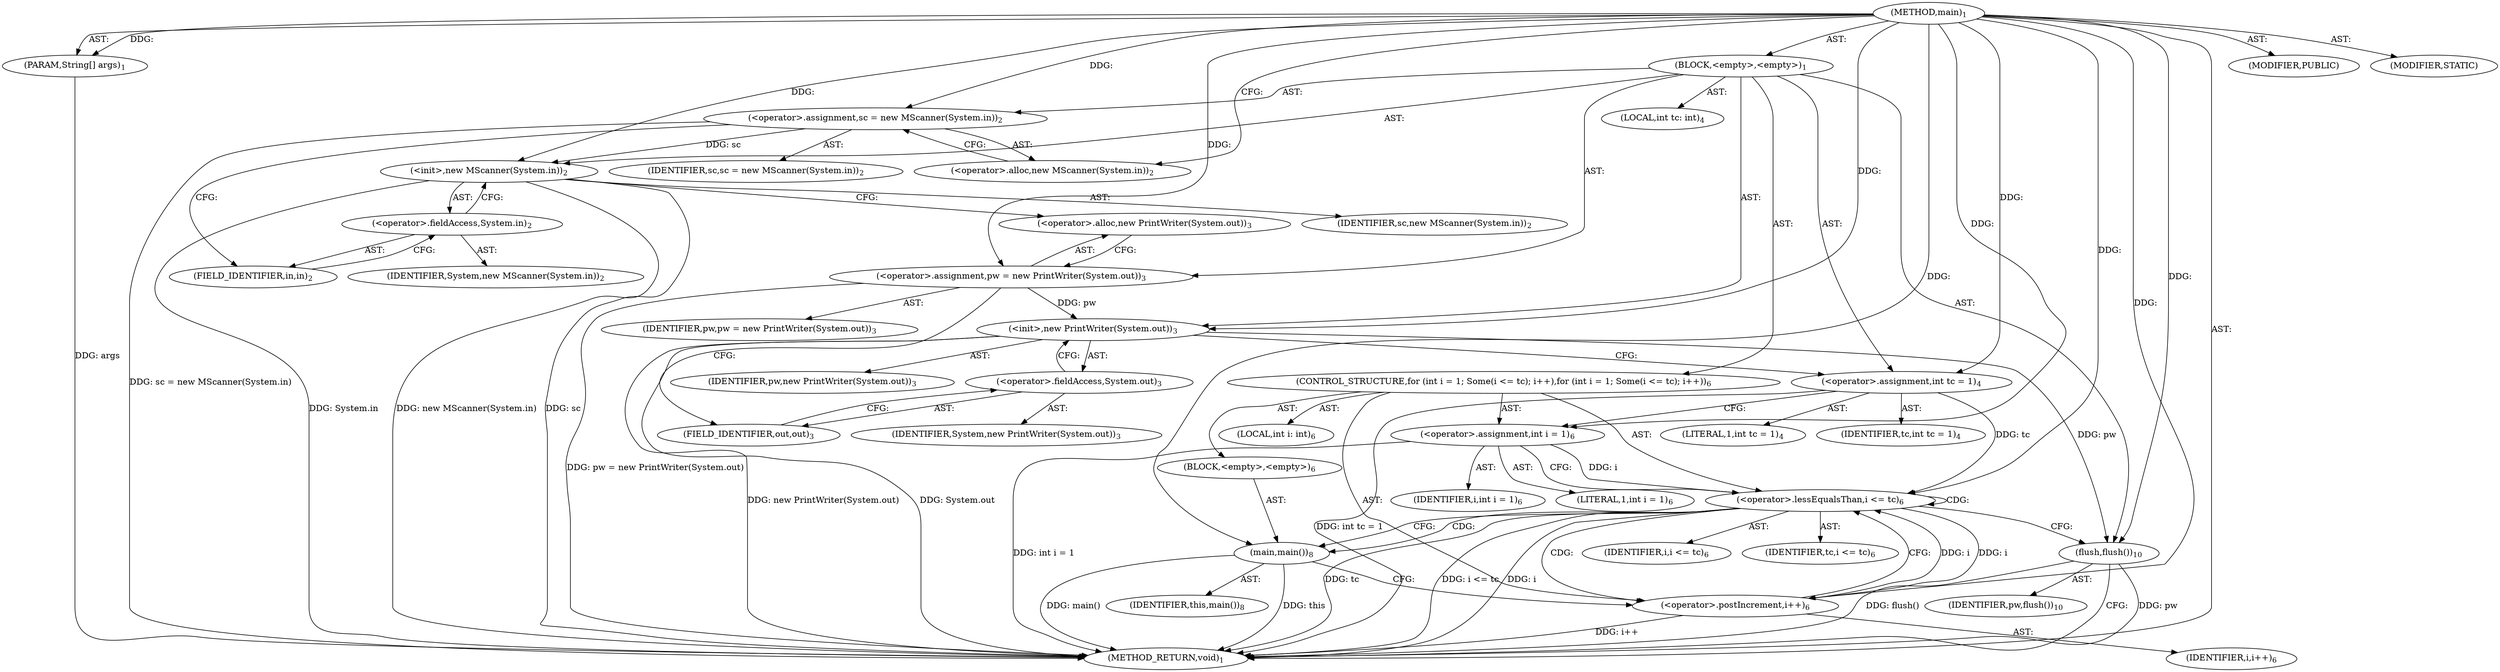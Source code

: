 digraph "main" {  
"17" [label = <(METHOD,main)<SUB>1</SUB>> ]
"18" [label = <(PARAM,String[] args)<SUB>1</SUB>> ]
"19" [label = <(BLOCK,&lt;empty&gt;,&lt;empty&gt;)<SUB>1</SUB>> ]
"20" [label = <(&lt;operator&gt;.assignment,sc = new MScanner(System.in))<SUB>2</SUB>> ]
"21" [label = <(IDENTIFIER,sc,sc = new MScanner(System.in))<SUB>2</SUB>> ]
"22" [label = <(&lt;operator&gt;.alloc,new MScanner(System.in))<SUB>2</SUB>> ]
"23" [label = <(&lt;init&gt;,new MScanner(System.in))<SUB>2</SUB>> ]
"24" [label = <(IDENTIFIER,sc,new MScanner(System.in))<SUB>2</SUB>> ]
"25" [label = <(&lt;operator&gt;.fieldAccess,System.in)<SUB>2</SUB>> ]
"26" [label = <(IDENTIFIER,System,new MScanner(System.in))<SUB>2</SUB>> ]
"27" [label = <(FIELD_IDENTIFIER,in,in)<SUB>2</SUB>> ]
"28" [label = <(&lt;operator&gt;.assignment,pw = new PrintWriter(System.out))<SUB>3</SUB>> ]
"29" [label = <(IDENTIFIER,pw,pw = new PrintWriter(System.out))<SUB>3</SUB>> ]
"30" [label = <(&lt;operator&gt;.alloc,new PrintWriter(System.out))<SUB>3</SUB>> ]
"31" [label = <(&lt;init&gt;,new PrintWriter(System.out))<SUB>3</SUB>> ]
"32" [label = <(IDENTIFIER,pw,new PrintWriter(System.out))<SUB>3</SUB>> ]
"33" [label = <(&lt;operator&gt;.fieldAccess,System.out)<SUB>3</SUB>> ]
"34" [label = <(IDENTIFIER,System,new PrintWriter(System.out))<SUB>3</SUB>> ]
"35" [label = <(FIELD_IDENTIFIER,out,out)<SUB>3</SUB>> ]
"36" [label = <(LOCAL,int tc: int)<SUB>4</SUB>> ]
"37" [label = <(&lt;operator&gt;.assignment,int tc = 1)<SUB>4</SUB>> ]
"38" [label = <(IDENTIFIER,tc,int tc = 1)<SUB>4</SUB>> ]
"39" [label = <(LITERAL,1,int tc = 1)<SUB>4</SUB>> ]
"40" [label = <(CONTROL_STRUCTURE,for (int i = 1; Some(i &lt;= tc); i++),for (int i = 1; Some(i &lt;= tc); i++))<SUB>6</SUB>> ]
"41" [label = <(LOCAL,int i: int)<SUB>6</SUB>> ]
"42" [label = <(&lt;operator&gt;.assignment,int i = 1)<SUB>6</SUB>> ]
"43" [label = <(IDENTIFIER,i,int i = 1)<SUB>6</SUB>> ]
"44" [label = <(LITERAL,1,int i = 1)<SUB>6</SUB>> ]
"45" [label = <(&lt;operator&gt;.lessEqualsThan,i &lt;= tc)<SUB>6</SUB>> ]
"46" [label = <(IDENTIFIER,i,i &lt;= tc)<SUB>6</SUB>> ]
"47" [label = <(IDENTIFIER,tc,i &lt;= tc)<SUB>6</SUB>> ]
"48" [label = <(&lt;operator&gt;.postIncrement,i++)<SUB>6</SUB>> ]
"49" [label = <(IDENTIFIER,i,i++)<SUB>6</SUB>> ]
"50" [label = <(BLOCK,&lt;empty&gt;,&lt;empty&gt;)<SUB>6</SUB>> ]
"51" [label = <(main,main())<SUB>8</SUB>> ]
"52" [label = <(IDENTIFIER,this,main())<SUB>8</SUB>> ]
"53" [label = <(flush,flush())<SUB>10</SUB>> ]
"54" [label = <(IDENTIFIER,pw,flush())<SUB>10</SUB>> ]
"55" [label = <(MODIFIER,PUBLIC)> ]
"56" [label = <(MODIFIER,STATIC)> ]
"57" [label = <(METHOD_RETURN,void)<SUB>1</SUB>> ]
  "17" -> "18"  [ label = "AST: "] 
  "17" -> "19"  [ label = "AST: "] 
  "17" -> "55"  [ label = "AST: "] 
  "17" -> "56"  [ label = "AST: "] 
  "17" -> "57"  [ label = "AST: "] 
  "19" -> "20"  [ label = "AST: "] 
  "19" -> "23"  [ label = "AST: "] 
  "19" -> "28"  [ label = "AST: "] 
  "19" -> "31"  [ label = "AST: "] 
  "19" -> "36"  [ label = "AST: "] 
  "19" -> "37"  [ label = "AST: "] 
  "19" -> "40"  [ label = "AST: "] 
  "19" -> "53"  [ label = "AST: "] 
  "20" -> "21"  [ label = "AST: "] 
  "20" -> "22"  [ label = "AST: "] 
  "23" -> "24"  [ label = "AST: "] 
  "23" -> "25"  [ label = "AST: "] 
  "25" -> "26"  [ label = "AST: "] 
  "25" -> "27"  [ label = "AST: "] 
  "28" -> "29"  [ label = "AST: "] 
  "28" -> "30"  [ label = "AST: "] 
  "31" -> "32"  [ label = "AST: "] 
  "31" -> "33"  [ label = "AST: "] 
  "33" -> "34"  [ label = "AST: "] 
  "33" -> "35"  [ label = "AST: "] 
  "37" -> "38"  [ label = "AST: "] 
  "37" -> "39"  [ label = "AST: "] 
  "40" -> "41"  [ label = "AST: "] 
  "40" -> "42"  [ label = "AST: "] 
  "40" -> "45"  [ label = "AST: "] 
  "40" -> "48"  [ label = "AST: "] 
  "40" -> "50"  [ label = "AST: "] 
  "42" -> "43"  [ label = "AST: "] 
  "42" -> "44"  [ label = "AST: "] 
  "45" -> "46"  [ label = "AST: "] 
  "45" -> "47"  [ label = "AST: "] 
  "48" -> "49"  [ label = "AST: "] 
  "50" -> "51"  [ label = "AST: "] 
  "51" -> "52"  [ label = "AST: "] 
  "53" -> "54"  [ label = "AST: "] 
  "20" -> "27"  [ label = "CFG: "] 
  "23" -> "30"  [ label = "CFG: "] 
  "28" -> "35"  [ label = "CFG: "] 
  "31" -> "37"  [ label = "CFG: "] 
  "37" -> "42"  [ label = "CFG: "] 
  "53" -> "57"  [ label = "CFG: "] 
  "22" -> "20"  [ label = "CFG: "] 
  "25" -> "23"  [ label = "CFG: "] 
  "30" -> "28"  [ label = "CFG: "] 
  "33" -> "31"  [ label = "CFG: "] 
  "42" -> "45"  [ label = "CFG: "] 
  "45" -> "51"  [ label = "CFG: "] 
  "45" -> "53"  [ label = "CFG: "] 
  "48" -> "45"  [ label = "CFG: "] 
  "27" -> "25"  [ label = "CFG: "] 
  "35" -> "33"  [ label = "CFG: "] 
  "51" -> "48"  [ label = "CFG: "] 
  "17" -> "22"  [ label = "CFG: "] 
  "18" -> "57"  [ label = "DDG: args"] 
  "20" -> "57"  [ label = "DDG: sc = new MScanner(System.in)"] 
  "23" -> "57"  [ label = "DDG: sc"] 
  "23" -> "57"  [ label = "DDG: System.in"] 
  "23" -> "57"  [ label = "DDG: new MScanner(System.in)"] 
  "28" -> "57"  [ label = "DDG: pw = new PrintWriter(System.out)"] 
  "31" -> "57"  [ label = "DDG: System.out"] 
  "31" -> "57"  [ label = "DDG: new PrintWriter(System.out)"] 
  "37" -> "57"  [ label = "DDG: int tc = 1"] 
  "42" -> "57"  [ label = "DDG: int i = 1"] 
  "45" -> "57"  [ label = "DDG: i"] 
  "45" -> "57"  [ label = "DDG: tc"] 
  "45" -> "57"  [ label = "DDG: i &lt;= tc"] 
  "53" -> "57"  [ label = "DDG: pw"] 
  "53" -> "57"  [ label = "DDG: flush()"] 
  "51" -> "57"  [ label = "DDG: main()"] 
  "48" -> "57"  [ label = "DDG: i++"] 
  "51" -> "57"  [ label = "DDG: this"] 
  "17" -> "18"  [ label = "DDG: "] 
  "17" -> "20"  [ label = "DDG: "] 
  "17" -> "28"  [ label = "DDG: "] 
  "17" -> "37"  [ label = "DDG: "] 
  "20" -> "23"  [ label = "DDG: sc"] 
  "17" -> "23"  [ label = "DDG: "] 
  "28" -> "31"  [ label = "DDG: pw"] 
  "17" -> "31"  [ label = "DDG: "] 
  "17" -> "42"  [ label = "DDG: "] 
  "31" -> "53"  [ label = "DDG: pw"] 
  "17" -> "53"  [ label = "DDG: "] 
  "42" -> "45"  [ label = "DDG: i"] 
  "48" -> "45"  [ label = "DDG: i"] 
  "17" -> "45"  [ label = "DDG: "] 
  "37" -> "45"  [ label = "DDG: tc"] 
  "45" -> "48"  [ label = "DDG: i"] 
  "17" -> "48"  [ label = "DDG: "] 
  "17" -> "51"  [ label = "DDG: "] 
  "45" -> "48"  [ label = "CDG: "] 
  "45" -> "51"  [ label = "CDG: "] 
  "45" -> "45"  [ label = "CDG: "] 
}
